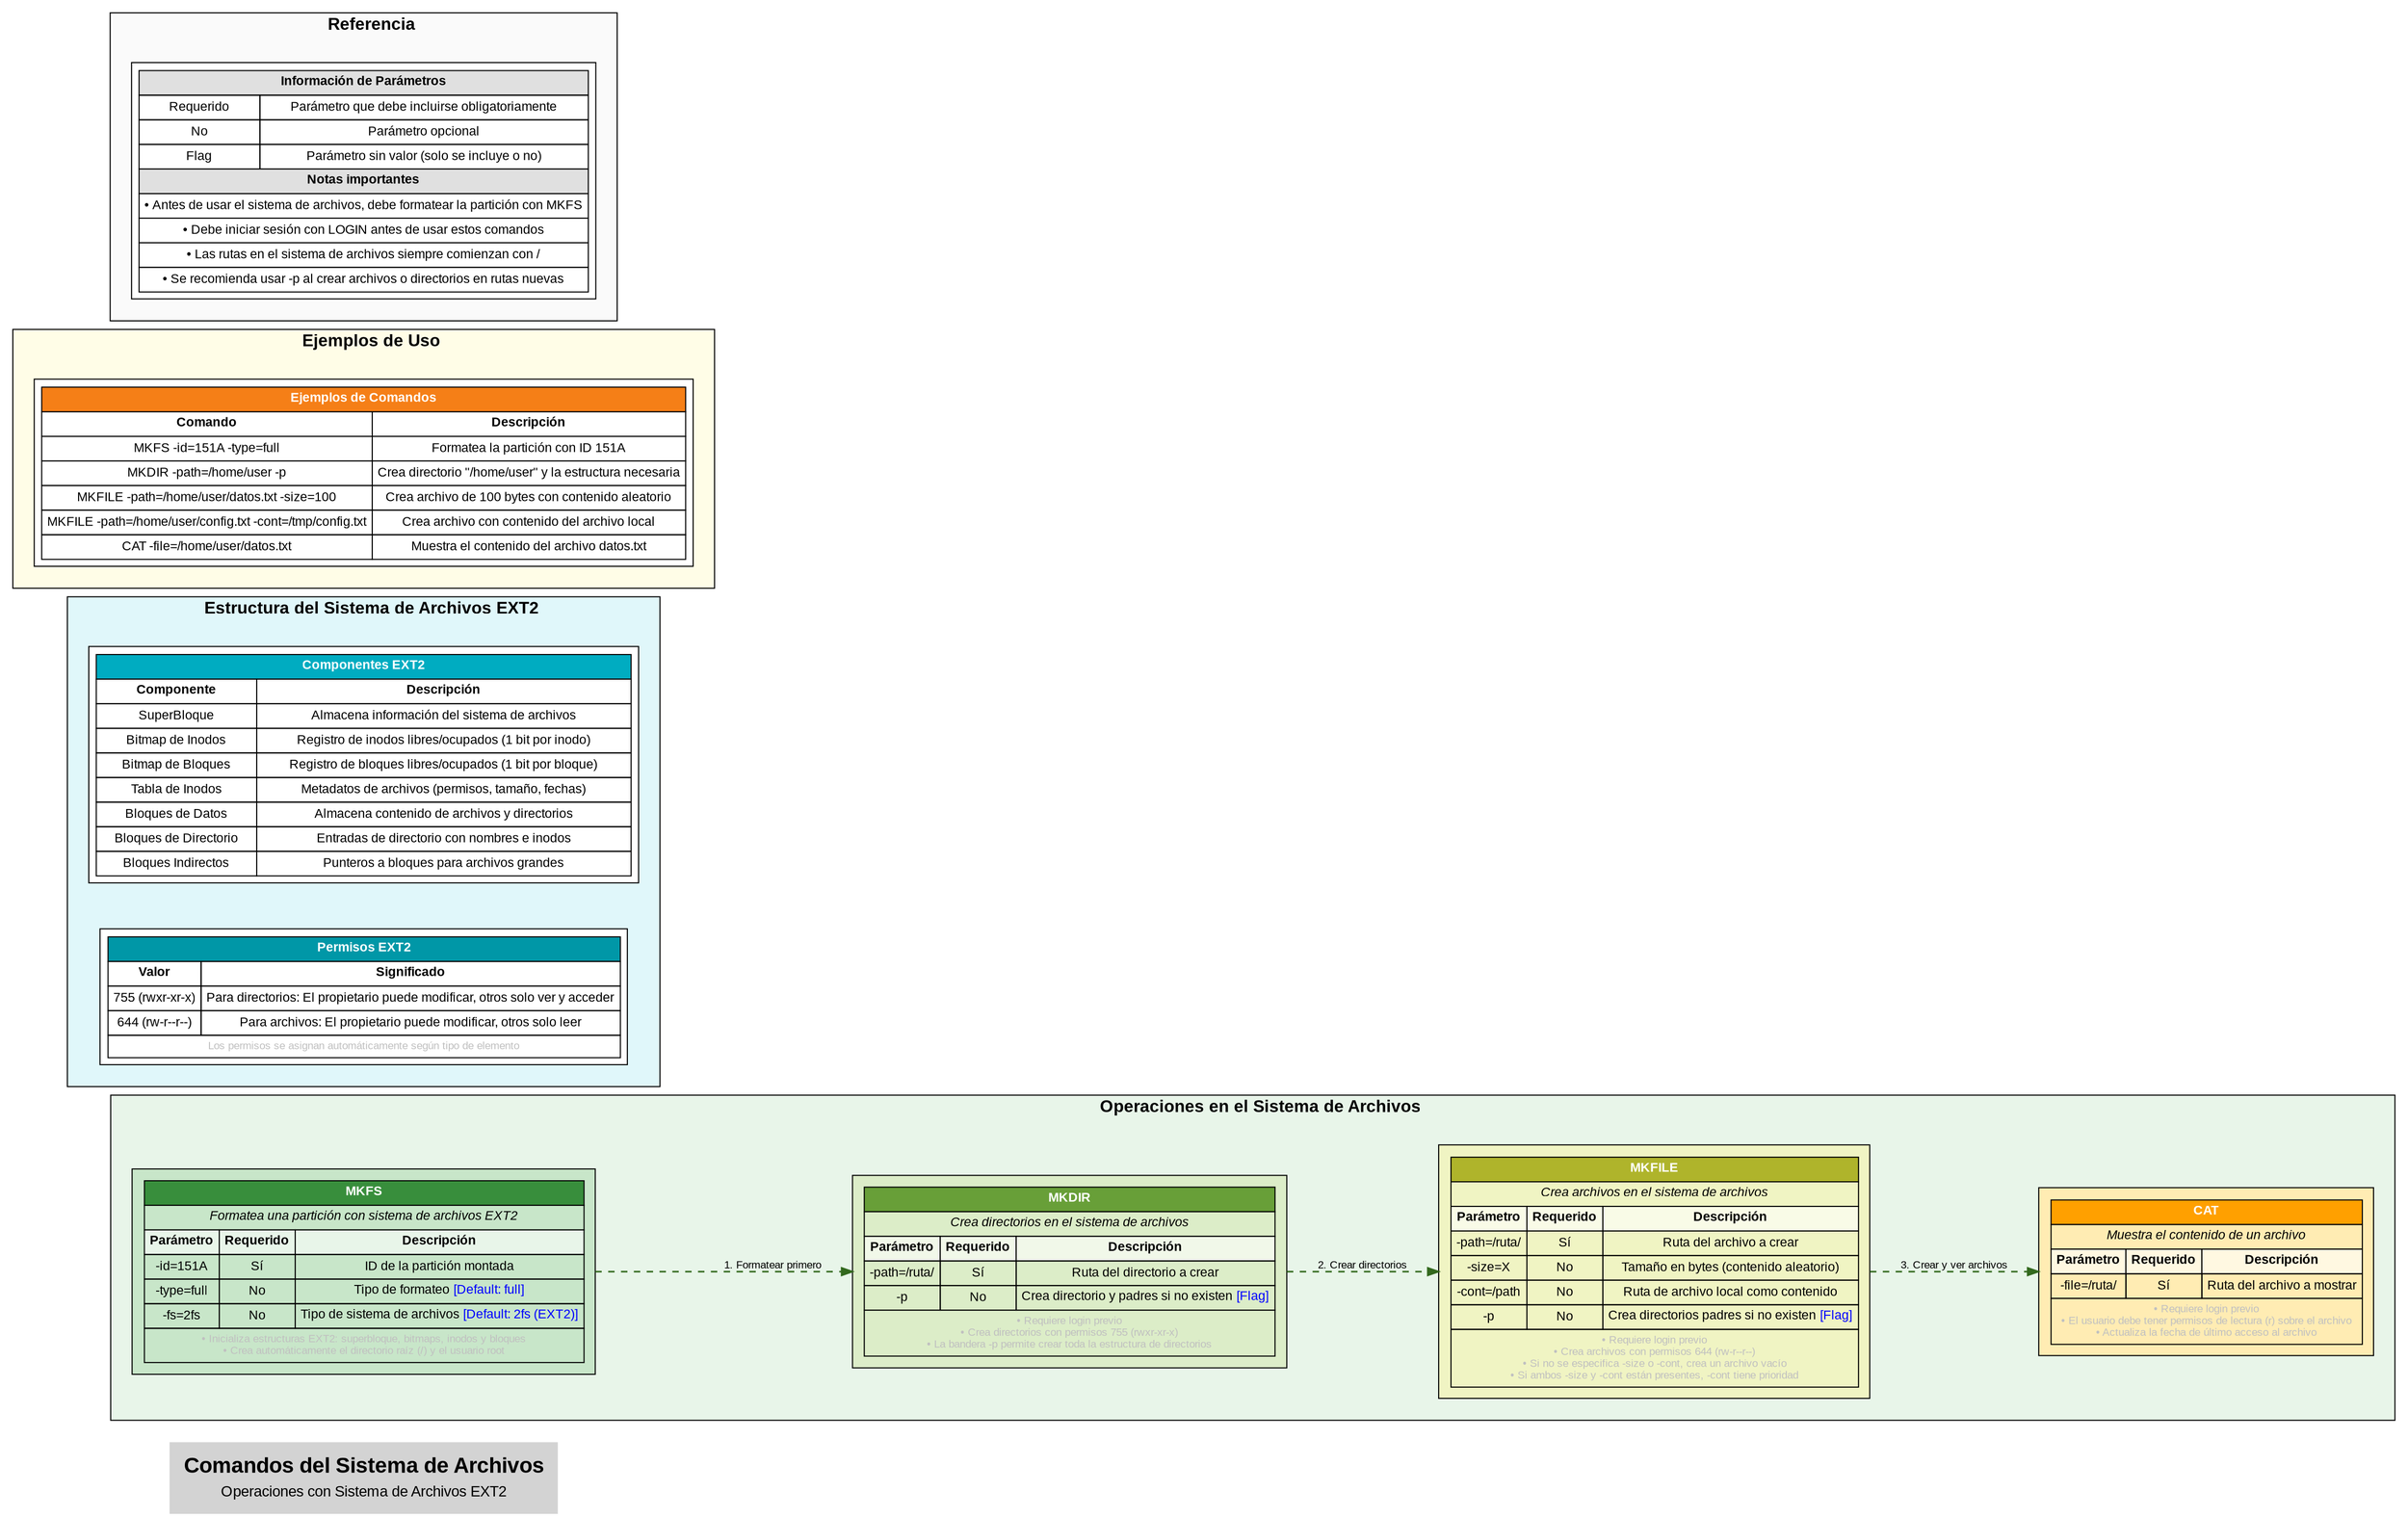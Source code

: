 digraph FilesystemCommands {
    // Configuración general
    graph [fontname="Arial", rankdir=LR, splines=ortho, nodesep=0.6, ranksep=0.8];
    node [shape=box, style=filled, fontname="Arial", fontsize=12, margin=0.15];
    edge [fontname="Arial", fontsize=10];
    
    // Título
    title [label=<
        <table border="0" cellborder="0" cellspacing="0">
            <tr><td><font point-size="20" face="Arial"><b>Comandos del Sistema de Archivos</b></font></td></tr>
            <tr><td><font point-size="14">Operaciones con Sistema de Archivos EXT2</font></td></tr>
        </table>
    >, shape=plaintext];
    
    // Comandos del sistema de archivos
    subgraph cluster_filesystem_commands {
        label=<
            <font point-size="16"><b>Operaciones en el Sistema de Archivos</b></font>
        >;
        style=filled;
        fillcolor="#E8F5E9";
        margin=20;
        
        // MKFS
        mkfs [label=<
            <table border="0" cellborder="1" cellspacing="0" cellpadding="4">
                <tr><td bgcolor="#388E3C" colspan="3"><font color="white"><b>MKFS</b></font></td></tr>
                <tr><td bgcolor="#C8E6C9" colspan="3"><i>Formatea una partición con sistema de archivos EXT2</i></td></tr>
                <tr><td bgcolor="#E8F5E9"><b>Parámetro</b></td><td bgcolor="#E8F5E9"><b>Requerido</b></td><td bgcolor="#E8F5E9"><b>Descripción</b></td></tr>
                <tr><td>-id=151A</td><td>Sí</td><td>ID de la partición montada</td></tr>
                <tr><td>-type=full</td><td>No</td><td>Tipo de formateo <font color="blue">[Default: full]</font></td></tr>
                <tr><td>-fs=2fs</td><td>No</td><td>Tipo de sistema de archivos <font color="blue">[Default: 2fs (EXT2)]</font></td></tr>
                <tr><td colspan="3"><font color="gray" point-size="10">• Inicializa estructuras EXT2: superbloque, bitmaps, inodos y bloques<br/>• Crea automáticamente el directorio raíz (/) y el usuario root</font></td></tr>
            </table>
        >, fillcolor="#C8E6C9"];
        
        // MKDIR
        mkdir [label=<
            <table border="0" cellborder="1" cellspacing="0" cellpadding="4">
                <tr><td bgcolor="#689F38" colspan="3"><font color="white"><b>MKDIR</b></font></td></tr>
                <tr><td bgcolor="#DCEDC8" colspan="3"><i>Crea directorios en el sistema de archivos</i></td></tr>
                <tr><td bgcolor="#F1F8E9"><b>Parámetro</b></td><td bgcolor="#F1F8E9"><b>Requerido</b></td><td bgcolor="#F1F8E9"><b>Descripción</b></td></tr>
                <tr><td>-path=/ruta/</td><td>Sí</td><td>Ruta del directorio a crear</td></tr>
                <tr><td>-p</td><td>No</td><td>Crea directorio y padres si no existen <font color="blue">[Flag]</font></td></tr>
                <tr><td colspan="3"><font color="gray" point-size="10">• Requiere login previo<br/>• Crea directorios con permisos 755 (rwxr-xr-x)<br/>• La bandera -p permite crear toda la estructura de directorios</font></td></tr>
            </table>
        >, fillcolor="#DCEDC8"];
        
        // MKFILE
        mkfile [label=<
            <table border="0" cellborder="1" cellspacing="0" cellpadding="4">
                <tr><td bgcolor="#AFB42B" colspan="3"><font color="white"><b>MKFILE</b></font></td></tr>
                <tr><td bgcolor="#F0F4C3" colspan="3"><i>Crea archivos en el sistema de archivos</i></td></tr>
                <tr><td bgcolor="#F9FBE7"><b>Parámetro</b></td><td bgcolor="#F9FBE7"><b>Requerido</b></td><td bgcolor="#F9FBE7"><b>Descripción</b></td></tr>
                <tr><td>-path=/ruta/</td><td>Sí</td><td>Ruta del archivo a crear</td></tr>
                <tr><td>-size=X</td><td>No</td><td>Tamaño en bytes (contenido aleatorio)</td></tr>
                <tr><td>-cont=/path</td><td>No</td><td>Ruta de archivo local como contenido</td></tr>
                <tr><td>-p</td><td>No</td><td>Crea directorios padres si no existen <font color="blue">[Flag]</font></td></tr>
                <tr><td colspan="3"><font color="gray" point-size="10">• Requiere login previo<br/>• Crea archivos con permisos 644 (rw-r--r--)<br/>• Si no se especifica -size o -cont, crea un archivo vacío<br/>• Si ambos -size y -cont están presentes, -cont tiene prioridad</font></td></tr>
            </table>
        >, fillcolor="#F0F4C3"];
        
        // CAT
        cat [label=<
            <table border="0" cellborder="1" cellspacing="0" cellpadding="4">
                <tr><td bgcolor="#FFA000" colspan="3"><font color="white"><b>CAT</b></font></td></tr>
                <tr><td bgcolor="#FFECB3" colspan="3"><i>Muestra el contenido de un archivo</i></td></tr>
                <tr><td bgcolor="#FFF8E1"><b>Parámetro</b></td><td bgcolor="#FFF8E1"><b>Requerido</b></td><td bgcolor="#FFF8E1"><b>Descripción</b></td></tr>
                <tr><td>-file=/ruta/</td><td>Sí</td><td>Ruta del archivo a mostrar</td></tr>
                <tr><td colspan="3"><font color="gray" point-size="10">• Requiere login previo<br/>• El usuario debe tener permisos de lectura (r) sobre el archivo<br/>• Actualiza la fecha de último acceso al archivo</font></td></tr>
            </table>
        >, fillcolor="#FFECB3"];
    }
    
    // Estructura EXT2
    subgraph cluster_ext2_info {
        label=<
            <font point-size="16"><b>Estructura del Sistema de Archivos EXT2</b></font>
        >;
        style=filled;
        fillcolor="#E0F7FA";
        margin=20;
        
        ext2_structure [label=<
            <table border="0" cellborder="1" cellspacing="0" cellpadding="4">
                <tr><td bgcolor="#00ACC1" colspan="2"><font color="white"><b>Componentes EXT2</b></font></td></tr>
                <tr><td width="150"><b>Componente</b></td><td width="350"><b>Descripción</b></td></tr>
                <tr><td>SuperBloque</td><td>Almacena información del sistema de archivos</td></tr>
                <tr><td>Bitmap de Inodos</td><td>Registro de inodos libres/ocupados (1 bit por inodo)</td></tr>
                <tr><td>Bitmap de Bloques</td><td>Registro de bloques libres/ocupados (1 bit por bloque)</td></tr>
                <tr><td>Tabla de Inodos</td><td>Metadatos de archivos (permisos, tamaño, fechas)</td></tr>
                <tr><td>Bloques de Datos</td><td>Almacena contenido de archivos y directorios</td></tr>
                <tr><td>Bloques de Directorio</td><td>Entradas de directorio con nombres e inodos</td></tr>
                <tr><td>Bloques Indirectos</td><td>Punteros a bloques para archivos grandes</td></tr>
            </table>
        >, fillcolor="white", margin=0.1];
        
        ext2_permissions [label=<
            <table border="0" cellborder="1" cellspacing="0" cellpadding="4">
                <tr><td bgcolor="#0097A7" colspan="2"><font color="white"><b>Permisos EXT2</b></font></td></tr>
                <tr><td><b>Valor</b></td><td><b>Significado</b></td></tr>
                <tr><td>755 (rwxr-xr-x)</td><td>Para directorios: El propietario puede modificar, otros solo ver y acceder</td></tr>
                <tr><td>644 (rw-r--r--)</td><td>Para archivos: El propietario puede modificar, otros solo leer</td></tr>
                <tr><td colspan="2"><font color="gray" point-size="10">Los permisos se asignan automáticamente según tipo de elemento</font></td></tr>
            </table>
        >, fillcolor="white", margin=0.1];
    }
    
    // Ejemplos de uso
    subgraph cluster_examples {
        label=<
            <font point-size="16"><b>Ejemplos de Uso</b></font>
        >;
        style=filled;
        fillcolor="#FFFDE7";
        margin=20;
        
        examples [label=<
            <table border="0" cellborder="1" cellspacing="0" cellpadding="4">
                <tr><td bgcolor="#F57F17" colspan="2"><font color="white"><b>Ejemplos de Comandos</b></font></td></tr>
                <tr><td><b>Comando</b></td><td><b>Descripción</b></td></tr>
                <tr><td>MKFS -id=151A -type=full</td><td>Formatea la partición con ID 151A</td></tr>
                <tr><td>MKDIR -path=/home/user -p</td><td>Crea directorio "/home/user" y la estructura necesaria</td></tr>
                <tr><td>MKFILE -path=/home/user/datos.txt -size=100</td><td>Crea archivo de 100 bytes con contenido aleatorio</td></tr>
                <tr><td>MKFILE -path=/home/user/config.txt -cont=/tmp/config.txt</td><td>Crea archivo con contenido del archivo local</td></tr>
                <tr><td>CAT -file=/home/user/datos.txt</td><td>Muestra el contenido del archivo datos.txt</td></tr>
            </table>
        >, fillcolor="white", margin=0.1];
    }
    
    // Referencia
    subgraph cluster_legend {
        label=<
            <font point-size="16"><b>Referencia</b></font>
        >;
        style=filled;
        fillcolor="#FAFAFA";
        margin=20;
        
        legend [label=<
            <table border="0" cellborder="1" cellspacing="0" cellpadding="4">
                <tr><td colspan="2" bgcolor="#E0E0E0"><b>Información de Parámetros</b></td></tr>
                <tr><td>Requerido</td><td>Parámetro que debe incluirse obligatoriamente</td></tr>
                <tr><td>No</td><td>Parámetro opcional</td></tr>
                <tr><td>Flag</td><td>Parámetro sin valor (solo se incluye o no)</td></tr>
                <tr><td colspan="2" bgcolor="#E0E0E0"><b>Notas importantes</b></td></tr>
                <tr><td colspan="2">• Antes de usar el sistema de archivos, debe formatear la partición con MKFS</td></tr>
                <tr><td colspan="2">• Debe iniciar sesión con LOGIN antes de usar estos comandos</td></tr>
                <tr><td colspan="2">• Las rutas en el sistema de archivos siempre comienzan con /</td></tr>
                <tr><td colspan="2">• Se recomienda usar -p al crear archivos o directorios en rutas nuevas</td></tr>
            </table>
        >, fillcolor="white", margin=0.1];
    }
    
    // Flujo de trabajo recomendado
    edge [style=dashed, color="#33691E", penwidth=1.5];
    mkfs -> mkdir [label="1. Formatear primero"];
    mkdir -> mkfile [label="2. Crear directorios"];
    mkfile -> cat [label="3. Crear y ver archivos"];
}